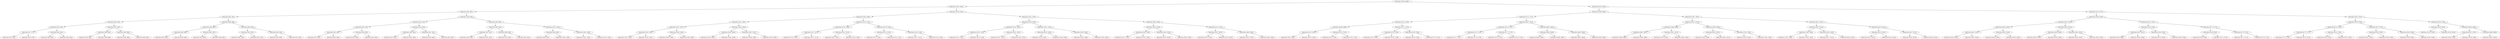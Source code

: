 digraph G{
56231238 [label="Node{data=[4486, 4486]}"]
56231238 -> 1246844215
1246844215 [label="Node{data=[2553, 2553]}"]
1246844215 -> 886862036
886862036 [label="Node{data=[933, 933]}"]
886862036 -> 229502821
229502821 [label="Node{data=[891, 891]}"]
229502821 -> 1586408355
1586408355 [label="Node{data=[883, 883]}"]
1586408355 -> 515290536
515290536 [label="Node{data=[879, 879]}"]
515290536 -> 1237003386
1237003386 [label="Node{data=[877, 877]}"]
1237003386 -> 722412783
722412783 [label="Node{data=[876, 876]}"]
1237003386 -> 16208286
16208286 [label="Node{data=[878, 878]}"]
515290536 -> 734506973
734506973 [label="Node{data=[881, 881]}"]
734506973 -> 990879267
990879267 [label="Node{data=[880, 880]}"]
734506973 -> 1777729009
1777729009 [label="Node{data=[882, 882]}"]
1586408355 -> 1404316400
1404316400 [label="Node{data=[887, 887]}"]
1404316400 -> 1167842844
1167842844 [label="Node{data=[885, 885]}"]
1167842844 -> 44219914
44219914 [label="Node{data=[884, 884]}"]
1167842844 -> 1149161946
1149161946 [label="Node{data=[886, 886]}"]
1404316400 -> 913276943
913276943 [label="Node{data=[889, 889]}"]
913276943 -> 757060576
757060576 [label="Node{data=[888, 888]}"]
913276943 -> 979004071
979004071 [label="Node{data=[890, 890]}"]
229502821 -> 144219191
144219191 [label="Node{data=[899, 899]}"]
144219191 -> 1119685331
1119685331 [label="Node{data=[895, 895]}"]
1119685331 -> 300831159
300831159 [label="Node{data=[893, 893]}"]
300831159 -> 2013798015
2013798015 [label="Node{data=[892, 892]}"]
300831159 -> 884821101
884821101 [label="Node{data=[894, 894]}"]
1119685331 -> 519840699
519840699 [label="Node{data=[897, 897]}"]
519840699 -> 2105322042
2105322042 [label="Node{data=[896, 896]}"]
519840699 -> 1170188300
1170188300 [label="Node{data=[898, 898]}"]
144219191 -> 457132786
457132786 [label="Node{data=[903, 903]}"]
457132786 -> 1679901653
1679901653 [label="Node{data=[901, 901]}"]
1679901653 -> 2081691665
2081691665 [label="Node{data=[900, 900]}"]
1679901653 -> 1154687063
1154687063 [label="Node{data=[902, 902]}"]
457132786 -> 635083493
635083493 [label="Node{data=[905, 905]}"]
635083493 -> 1267419744
1267419744 [label="Node{data=[904, 904]}"]
635083493 -> 394463120
394463120 [label="Node{data=[932, 932]}"]
886862036 -> 1250909359
1250909359 [label="Node{data=[949, 949]}"]
1250909359 -> 997452457
997452457 [label="Node{data=[941, 941]}"]
997452457 -> 716861421
716861421 [label="Node{data=[937, 937]}"]
716861421 -> 629818029
629818029 [label="Node{data=[935, 935]}"]
629818029 -> 365955223
365955223 [label="Node{data=[934, 934]}"]
629818029 -> 835882534
835882534 [label="Node{data=[936, 936]}"]
716861421 -> 1215187702
1215187702 [label="Node{data=[939, 939]}"]
1215187702 -> 1065809532
1065809532 [label="Node{data=[938, 938]}"]
1215187702 -> 713545131
713545131 [label="Node{data=[940, 940]}"]
997452457 -> 260169059
260169059 [label="Node{data=[945, 945]}"]
260169059 -> 897720223
897720223 [label="Node{data=[943, 943]}"]
897720223 -> 1035942469
1035942469 [label="Node{data=[942, 942]}"]
897720223 -> 687971028
687971028 [label="Node{data=[944, 944]}"]
260169059 -> 678043730
678043730 [label="Node{data=[947, 947]}"]
678043730 -> 221359143
221359143 [label="Node{data=[946, 946]}"]
678043730 -> 1234748118
1234748118 [label="Node{data=[948, 948]}"]
1250909359 -> 1827284491
1827284491 [label="Node{data=[982, 982]}"]
1827284491 -> 360440692
360440692 [label="Node{data=[953, 953]}"]
360440692 -> 355149160
355149160 [label="Node{data=[951, 951]}"]
355149160 -> 439016297
439016297 [label="Node{data=[950, 950]}"]
355149160 -> 659385433
659385433 [label="Node{data=[952, 952]}"]
360440692 -> 1843874695
1843874695 [label="Node{data=[980, 980]}"]
1843874695 -> 564867894
564867894 [label="Node{data=[979, 979]}"]
1843874695 -> 1838564857
1838564857 [label="Node{data=[981, 981]}"]
1827284491 -> 569754550
569754550 [label="Node{data=[1391, 1391]}"]
569754550 -> 1989742460
1989742460 [label="Node{data=[984, 984]}"]
1989742460 -> 240361498
240361498 [label="Node{data=[983, 983]}"]
1989742460 -> 1362466212
1362466212 [label="Node{data=[1000, 1000]}"]
569754550 -> 1582437447
1582437447 [label="Node{data=[1395, 1395]}"]
1582437447 -> 1619923486
1619923486 [label="Node{data=[1392, 1392]}"]
1582437447 -> 1934507365
1934507365 [label="Node{data=[2552, 2552]}"]
1246844215 -> 246091293
246091293 [label="Node{data=[3130, 3130]}"]
246091293 -> 1083556771
1083556771 [label="Node{data=[2569, 2569]}"]
1083556771 -> 1352349517
1352349517 [label="Node{data=[2561, 2561]}"]
1352349517 -> 1388088622
1388088622 [label="Node{data=[2557, 2557]}"]
1388088622 -> 78752386
78752386 [label="Node{data=[2555, 2555]}"]
78752386 -> 1792538988
1792538988 [label="Node{data=[2554, 2554]}"]
78752386 -> 1669306916
1669306916 [label="Node{data=[2556, 2556]}"]
1388088622 -> 1436335768
1436335768 [label="Node{data=[2559, 2559]}"]
1436335768 -> 1559292691
1559292691 [label="Node{data=[2558, 2558]}"]
1436335768 -> 163149176
163149176 [label="Node{data=[2560, 2560]}"]
1352349517 -> 378040529
378040529 [label="Node{data=[2565, 2565]}"]
378040529 -> 642802918
642802918 [label="Node{data=[2563, 2563]}"]
642802918 -> 2107878220
2107878220 [label="Node{data=[2562, 2562]}"]
642802918 -> 1072894773
1072894773 [label="Node{data=[2564, 2564]}"]
378040529 -> 1789457122
1789457122 [label="Node{data=[2567, 2567]}"]
1789457122 -> 1341836293
1341836293 [label="Node{data=[2566, 2566]}"]
1789457122 -> 803465085
803465085 [label="Node{data=[2568, 2568]}"]
1083556771 -> 145634063
145634063 [label="Node{data=[3122, 3122]}"]
145634063 -> 624750362
624750362 [label="Node{data=[2746, 2746]}"]
624750362 -> 1019184476
1019184476 [label="Node{data=[2571, 2571]}"]
1019184476 -> 207046073
207046073 [label="Node{data=[2570, 2570]}"]
1019184476 -> 1964517751
1964517751 [label="Node{data=[2572, 2572]}"]
624750362 -> 924732657
924732657 [label="Node{data=[2912, 2912]}"]
924732657 -> 2009836075
2009836075 [label="Node{data=[2897, 2897]}"]
924732657 -> 1099383782
1099383782 [label="Node{data=[2916, 2916]}"]
145634063 -> 1977653552
1977653552 [label="Node{data=[3126, 3126]}"]
1977653552 -> 819739321
819739321 [label="Node{data=[3124, 3124]}"]
819739321 -> 451691643
451691643 [label="Node{data=[3123, 3123]}"]
819739321 -> 1636805811
1636805811 [label="Node{data=[3125, 3125]}"]
1977653552 -> 274170027
274170027 [label="Node{data=[3128, 3128]}"]
274170027 -> 1091533290
1091533290 [label="Node{data=[3127, 3127]}"]
274170027 -> 968368684
968368684 [label="Node{data=[3129, 3129]}"]
246091293 -> 634321820
634321820 [label="Node{data=[3191, 3191]}"]
634321820 -> 154166614
154166614 [label="Node{data=[3183, 3183]}"]
154166614 -> 868912563
868912563 [label="Node{data=[3134, 3134]}"]
868912563 -> 1268474020
1268474020 [label="Node{data=[3132, 3132]}"]
1268474020 -> 425422928
425422928 [label="Node{data=[3131, 3131]}"]
1268474020 -> 332119288
332119288 [label="Node{data=[3133, 3133]}"]
868912563 -> 1946885159
1946885159 [label="Node{data=[3181, 3181]}"]
1946885159 -> 1686494274
1686494274 [label="Node{data=[3167, 3167]}"]
1946885159 -> 647948658
647948658 [label="Node{data=[3182, 3182]}"]
154166614 -> 1753005349
1753005349 [label="Node{data=[3187, 3187]}"]
1753005349 -> 1144679977
1144679977 [label="Node{data=[3185, 3185]}"]
1144679977 -> 244829472
244829472 [label="Node{data=[3184, 3184]}"]
1144679977 -> 1603498233
1603498233 [label="Node{data=[3186, 3186]}"]
1753005349 -> 1376484283
1376484283 [label="Node{data=[3189, 3189]}"]
1376484283 -> 1171725557
1171725557 [label="Node{data=[3188, 3188]}"]
1376484283 -> 1964586914
1964586914 [label="Node{data=[3190, 3190]}"]
634321820 -> 835290432
835290432 [label="Node{data=[3862, 3862]}"]
835290432 -> 941028961
941028961 [label="Node{data=[3355, 3355]}"]
941028961 -> 1163621666
1163621666 [label="Node{data=[3193, 3193]}"]
1163621666 -> 2042887692
2042887692 [label="Node{data=[3192, 3192]}"]
1163621666 -> 73242609
73242609 [label="Node{data=[3194, 3194]}"]
941028961 -> 192400613
192400613 [label="Node{data=[3516, 3516]}"]
192400613 -> 354110156
354110156 [label="Node{data=[3476, 3476]}"]
192400613 -> 1934550525
1934550525 [label="Node{data=[3562, 3562]}"]
835290432 -> 457447034
457447034 [label="Node{data=[4131, 4131]}"]
457447034 -> 778170643
778170643 [label="Node{data=[3873, 3873]}"]
778170643 -> 1642300217
1642300217 [label="Node{data=[3872, 3872]}"]
778170643 -> 1703338997
1703338997 [label="Node{data=[3874, 3874]}"]
457447034 -> 1590353657
1590353657 [label="Node{data=[4483, 4483]}"]
1590353657 -> 2139243866
2139243866 [label="Node{data=[4287, 4287]}"]
1590353657 -> 33946584
33946584 [label="Node{data=[4485, 4485]}"]
56231238 -> 1355688230
1355688230 [label="Node{data=[8419, 8419]}"]
1355688230 -> 1484458192
1484458192 [label="Node{data=[5865, 5865]}"]
1484458192 -> 901656080
901656080 [label="Node{data=[5711, 5711]}"]
901656080 -> 407427140
407427140 [label="Node{data=[5703, 5703]}"]
407427140 -> 971920754
971920754 [label="Node{data=[5699, 5699]}"]
971920754 -> 970192663
970192663 [label="Node{data=[4570, 4570]}"]
970192663 -> 2103017619
2103017619 [label="Node{data=[4487, 4487]}"]
970192663 -> 588115332
588115332 [label="Node{data=[5182, 5182]}"]
971920754 -> 1753442642
1753442642 [label="Node{data=[5701, 5701]}"]
1753442642 -> 1322143770
1322143770 [label="Node{data=[5700, 5700]}"]
1753442642 -> 2141326408
2141326408 [label="Node{data=[5702, 5702]}"]
407427140 -> 865058805
865058805 [label="Node{data=[5707, 5707]}"]
865058805 -> 1085643055
1085643055 [label="Node{data=[5705, 5705]}"]
1085643055 -> 2085052323
2085052323 [label="Node{data=[5704, 5704]}"]
1085643055 -> 325635119
325635119 [label="Node{data=[5706, 5706]}"]
865058805 -> 1574349216
1574349216 [label="Node{data=[5709, 5709]}"]
1574349216 -> 826683348
826683348 [label="Node{data=[5708, 5708]}"]
1574349216 -> 2000344088
2000344088 [label="Node{data=[5710, 5710]}"]
901656080 -> 577140580
577140580 [label="Node{data=[5857, 5857]}"]
577140580 -> 1251299617
1251299617 [label="Node{data=[5715, 5715]}"]
1251299617 -> 1252917032
1252917032 [label="Node{data=[5713, 5713]}"]
1252917032 -> 1796630641
1796630641 [label="Node{data=[5712, 5712]}"]
1252917032 -> 2052783904
2052783904 [label="Node{data=[5714, 5714]}"]
1251299617 -> 438744339
438744339 [label="Node{data=[5717, 5717]}"]
438744339 -> 1071078848
1071078848 [label="Node{data=[5716, 5716]}"]
438744339 -> 1742405547
1742405547 [label="Node{data=[5718, 5718]}"]
577140580 -> 1255456655
1255456655 [label="Node{data=[5861, 5861]}"]
1255456655 -> 1702172139
1702172139 [label="Node{data=[5859, 5859]}"]
1702172139 -> 1615429080
1615429080 [label="Node{data=[5858, 5858]}"]
1702172139 -> 1348399581
1348399581 [label="Node{data=[5860, 5860]}"]
1255456655 -> 1066996894
1066996894 [label="Node{data=[5863, 5863]}"]
1066996894 -> 1921946827
1921946827 [label="Node{data=[5862, 5862]}"]
1066996894 -> 1493336319
1493336319 [label="Node{data=[5864, 5864]}"]
1484458192 -> 2121613851
2121613851 [label="Node{data=[7807, 7807]}"]
2121613851 -> 155157679
155157679 [label="Node{data=[6114, 6114]}"]
155157679 -> 252801423
252801423 [label="Node{data=[5869, 5869]}"]
252801423 -> 1113136618
1113136618 [label="Node{data=[5867, 5867]}"]
1113136618 -> 375978528
375978528 [label="Node{data=[5866, 5866]}"]
1113136618 -> 1661406910
1661406910 [label="Node{data=[5868, 5868]}"]
252801423 -> 1738442328
1738442328 [label="Node{data=[5871, 5871]}"]
1738442328 -> 1830969612
1830969612 [label="Node{data=[5870, 5870]}"]
1738442328 -> 1011498866
1011498866 [label="Node{data=[5982, 5982]}"]
155157679 -> 1742976187
1742976187 [label="Node{data=[6769, 6769]}"]
1742976187 -> 1952203353
1952203353 [label="Node{data=[6207, 6207]}"]
1952203353 -> 176715743
176715743 [label="Node{data=[6200, 6200]}"]
1952203353 -> 1733584979
1733584979 [label="Node{data=[6431, 6431]}"]
1742976187 -> 501763694
501763694 [label="Node{data=[7358, 7358]}"]
501763694 -> 196122880
196122880 [label="Node{data=[6784, 6784]}"]
501763694 -> 1120874790
1120874790 [label="Node{data=[7380, 7380]}"]
2121613851 -> 102617052
102617052 [label="Node{data=[8411, 8411]}"]
102617052 -> 1499032143
1499032143 [label="Node{data=[8074, 8074]}"]
1499032143 -> 1445892349
1445892349 [label="Node{data=[7906, 7906]}"]
1445892349 -> 1842597151
1842597151 [label="Node{data=[7839, 7839]}"]
1445892349 -> 89689174
89689174 [label="Node{data=[7944, 7944]}"]
1499032143 -> 390170016
390170016 [label="Node{data=[8310, 8310]}"]
390170016 -> 894060237
894060237 [label="Node{data=[8277, 8277]}"]
390170016 -> 1174589006
1174589006 [label="Node{data=[8410, 8410]}"]
102617052 -> 125423844
125423844 [label="Node{data=[8415, 8415]}"]
125423844 -> 479078702
479078702 [label="Node{data=[8413, 8413]}"]
479078702 -> 2073393244
2073393244 [label="Node{data=[8412, 8412]}"]
479078702 -> 724941278
724941278 [label="Node{data=[8414, 8414]}"]
125423844 -> 1652728492
1652728492 [label="Node{data=[8417, 8417]}"]
1652728492 -> 254288011
254288011 [label="Node{data=[8416, 8416]}"]
1652728492 -> 1605369514
1605369514 [label="Node{data=[8418, 8418]}"]
1355688230 -> 1498564552
1498564552 [label="Node{data=[8775, 8775]}"]
1498564552 -> 775035276
775035276 [label="Node{data=[8435, 8435]}"]
775035276 -> 1624266937
1624266937 [label="Node{data=[8427, 8427]}"]
1624266937 -> 1084924071
1084924071 [label="Node{data=[8423, 8423]}"]
1084924071 -> 185451389
185451389 [label="Node{data=[8421, 8421]}"]
185451389 -> 902649321
902649321 [label="Node{data=[8420, 8420]}"]
185451389 -> 1463469689
1463469689 [label="Node{data=[8422, 8422]}"]
1084924071 -> 1115749281
1115749281 [label="Node{data=[8425, 8425]}"]
1115749281 -> 661900967
661900967 [label="Node{data=[8424, 8424]}"]
1115749281 -> 2026808765
2026808765 [label="Node{data=[8426, 8426]}"]
1624266937 -> 2034675155
2034675155 [label="Node{data=[8431, 8431]}"]
2034675155 -> 1012800681
1012800681 [label="Node{data=[8429, 8429]}"]
1012800681 -> 90307443
90307443 [label="Node{data=[8428, 8428]}"]
1012800681 -> 143607087
143607087 [label="Node{data=[8430, 8430]}"]
2034675155 -> 1147881944
1147881944 [label="Node{data=[8433, 8433]}"]
1147881944 -> 144486056
144486056 [label="Node{data=[8432, 8432]}"]
1147881944 -> 44857003
44857003 [label="Node{data=[8434, 8434]}"]
775035276 -> 1895366124
1895366124 [label="Node{data=[8767, 8767]}"]
1895366124 -> 1858297762
1858297762 [label="Node{data=[8763, 8763]}"]
1858297762 -> 63395132
63395132 [label="Node{data=[8437, 8437]}"]
63395132 -> 1648325313
1648325313 [label="Node{data=[8436, 8436]}"]
63395132 -> 1436546295
1436546295 [label="Node{data=[8438, 8438]}"]
1858297762 -> 567648169
567648169 [label="Node{data=[8765, 8765]}"]
567648169 -> 402804762
402804762 [label="Node{data=[8764, 8764]}"]
567648169 -> 20086945
20086945 [label="Node{data=[8766, 8766]}"]
1895366124 -> 723575868
723575868 [label="Node{data=[8771, 8771]}"]
723575868 -> 637865510
637865510 [label="Node{data=[8769, 8769]}"]
637865510 -> 747444348
747444348 [label="Node{data=[8768, 8768]}"]
637865510 -> 967815876
967815876 [label="Node{data=[8770, 8770]}"]
723575868 -> 352493769
352493769 [label="Node{data=[8773, 8773]}"]
352493769 -> 469297265
469297265 [label="Node{data=[8772, 8772]}"]
352493769 -> 1601326474
1601326474 [label="Node{data=[8774, 8774]}"]
1498564552 -> 462417202
462417202 [label="Node{data=[8791, 8791]}"]
462417202 -> 462099042
462099042 [label="Node{data=[8783, 8783]}"]
462099042 -> 1198316034
1198316034 [label="Node{data=[8779, 8779]}"]
1198316034 -> 180339064
180339064 [label="Node{data=[8777, 8777]}"]
180339064 -> 1857903456
1857903456 [label="Node{data=[8776, 8776]}"]
180339064 -> 761683159
761683159 [label="Node{data=[8778, 8778]}"]
1198316034 -> 209399731
209399731 [label="Node{data=[8781, 8781]}"]
209399731 -> 2017168197
2017168197 [label="Node{data=[8780, 8780]}"]
209399731 -> 2086254969
2086254969 [label="Node{data=[8782, 8782]}"]
462099042 -> 1673974465
1673974465 [label="Node{data=[8787, 8787]}"]
1673974465 -> 915763133
915763133 [label="Node{data=[8785, 8785]}"]
915763133 -> 307276681
307276681 [label="Node{data=[8784, 8784]}"]
915763133 -> 594762443
594762443 [label="Node{data=[8786, 8786]}"]
1673974465 -> 1987499198
1987499198 [label="Node{data=[8789, 8789]}"]
1987499198 -> 1795405130
1795405130 [label="Node{data=[8788, 8788]}"]
1987499198 -> 2081965888
2081965888 [label="Node{data=[8790, 8790]}"]
462417202 -> 1157955338
1157955338 [label="Node{data=[8795, 8795]}"]
1157955338 -> 85393456
85393456 [label="Node{data=[8793, 8793]}"]
85393456 -> 1934122045
1934122045 [label="Node{data=[8792, 8792]}"]
85393456 -> 1297364819
1297364819 [label="Node{data=[8794, 8794]}"]
1157955338 -> 801795420
801795420 [label="Node{data=[8828, 8828]}"]
801795420 -> 316800533
316800533 [label="Node{data=[8797, 8797]}"]
316800533 -> 595190208
595190208 [label="Node{data=[8796, 8796]}"]
316800533 -> 1333503059
1333503059 [label="Node{data=[8798, 8798]}"]
801795420 -> 866619501
866619501 [label="Node{data=[9080, 9080]}"]
866619501 -> 783008090
783008090 [label="Node{data=[9442, 9442]}"]
}